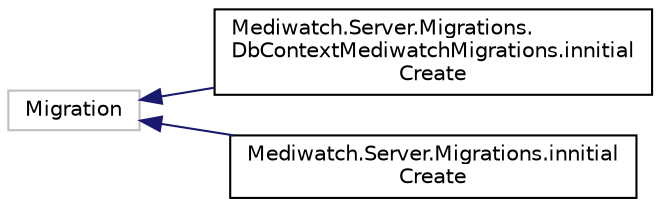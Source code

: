 digraph "Graphe hiérarchique des classes"
{
 // INTERACTIVE_SVG=YES
 // LATEX_PDF_SIZE
  edge [fontname="Helvetica",fontsize="10",labelfontname="Helvetica",labelfontsize="10"];
  node [fontname="Helvetica",fontsize="10",shape=record];
  rankdir="LR";
  Node17 [label="Migration",height=0.2,width=0.4,color="grey75", fillcolor="white", style="filled",tooltip=" "];
  Node17 -> Node0 [dir="back",color="midnightblue",fontsize="10",style="solid",fontname="Helvetica"];
  Node0 [label="Mediwatch.Server.Migrations.\lDbContextMediwatchMigrations.innitial\lCreate",height=0.2,width=0.4,color="black", fillcolor="white", style="filled",URL="$class_mediwatch_1_1_server_1_1_migrations_1_1_db_context_mediwatch_migrations_1_1innitial_create.html",tooltip=" "];
  Node17 -> Node19 [dir="back",color="midnightblue",fontsize="10",style="solid",fontname="Helvetica"];
  Node19 [label="Mediwatch.Server.Migrations.innitial\lCreate",height=0.2,width=0.4,color="black", fillcolor="white", style="filled",URL="$class_mediwatch_1_1_server_1_1_migrations_1_1innitial_create.html",tooltip=" "];
}
